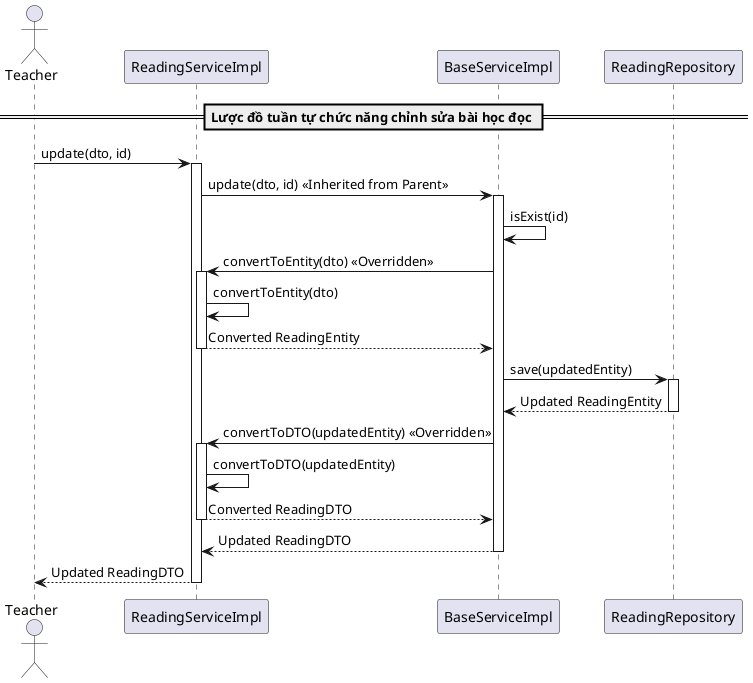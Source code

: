 @startuml updateReading

actor Teacher
participant "ReadingServiceImpl" as ReadingService
participant "BaseServiceImpl" as BaseService
participant "ReadingRepository" as Repository


== Lược đồ tuần tự chức năng chỉnh sửa bài học đọc ==
Teacher -> ReadingService: update(dto, id)
activate ReadingService

ReadingService -> BaseService: update(dto, id) << Inherited from Parent >>
activate BaseService

BaseService -> BaseService: isExist(id)
BaseService -> ReadingService: convertToEntity(dto) << Overridden >>
activate ReadingService
ReadingService -> ReadingService: convertToEntity(dto)
ReadingService --> BaseService: Converted ReadingEntity
deactivate ReadingService

BaseService -> Repository: save(updatedEntity)
activate Repository
Repository --> BaseService: Updated ReadingEntity
deactivate Repository

BaseService -> ReadingService: convertToDTO(updatedEntity) << Overridden >>
activate ReadingService
ReadingService -> ReadingService: convertToDTO(updatedEntity)
ReadingService --> BaseService: Converted ReadingDTO
deactivate ReadingService

BaseService --> ReadingService: Updated ReadingDTO
deactivate BaseService

ReadingService --> Teacher: Updated ReadingDTO
deactivate ReadingService

@enduml
